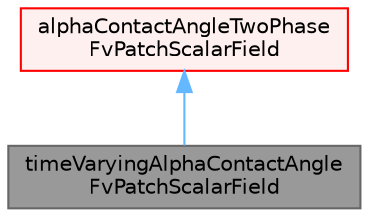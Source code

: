 digraph "timeVaryingAlphaContactAngleFvPatchScalarField"
{
 // LATEX_PDF_SIZE
  bgcolor="transparent";
  edge [fontname=Helvetica,fontsize=10,labelfontname=Helvetica,labelfontsize=10];
  node [fontname=Helvetica,fontsize=10,shape=box,height=0.2,width=0.4];
  Node1 [id="Node000001",label="timeVaryingAlphaContactAngle\lFvPatchScalarField",height=0.2,width=0.4,color="gray40", fillcolor="grey60", style="filled", fontcolor="black",tooltip="A time-varying alphaContactAngle scalar boundary condition (alphaContactAngleTwoPhaseFvPatchScalarFie..."];
  Node2 -> Node1 [id="edge1_Node000001_Node000002",dir="back",color="steelblue1",style="solid",tooltip=" "];
  Node2 [id="Node000002",label="alphaContactAngleTwoPhase\lFvPatchScalarField",height=0.2,width=0.4,color="red", fillcolor="#FFF0F0", style="filled",URL="$classFoam_1_1alphaContactAngleTwoPhaseFvPatchScalarField.html",tooltip="Abstract base class for two-phase alphaContactAngle boundary conditions."];
}
